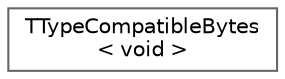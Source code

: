 digraph "Graphical Class Hierarchy"
{
 // INTERACTIVE_SVG=YES
 // LATEX_PDF_SIZE
  bgcolor="transparent";
  edge [fontname=Helvetica,fontsize=10,labelfontname=Helvetica,labelfontsize=10];
  node [fontname=Helvetica,fontsize=10,shape=box,height=0.2,width=0.4];
  rankdir="LR";
  Node0 [id="Node000000",label="TTypeCompatibleBytes\l\< void \>",height=0.2,width=0.4,color="grey40", fillcolor="white", style="filled",URL="$da/daf/structTTypeCompatibleBytes_3_01void_01_4.html",tooltip=" "];
}
